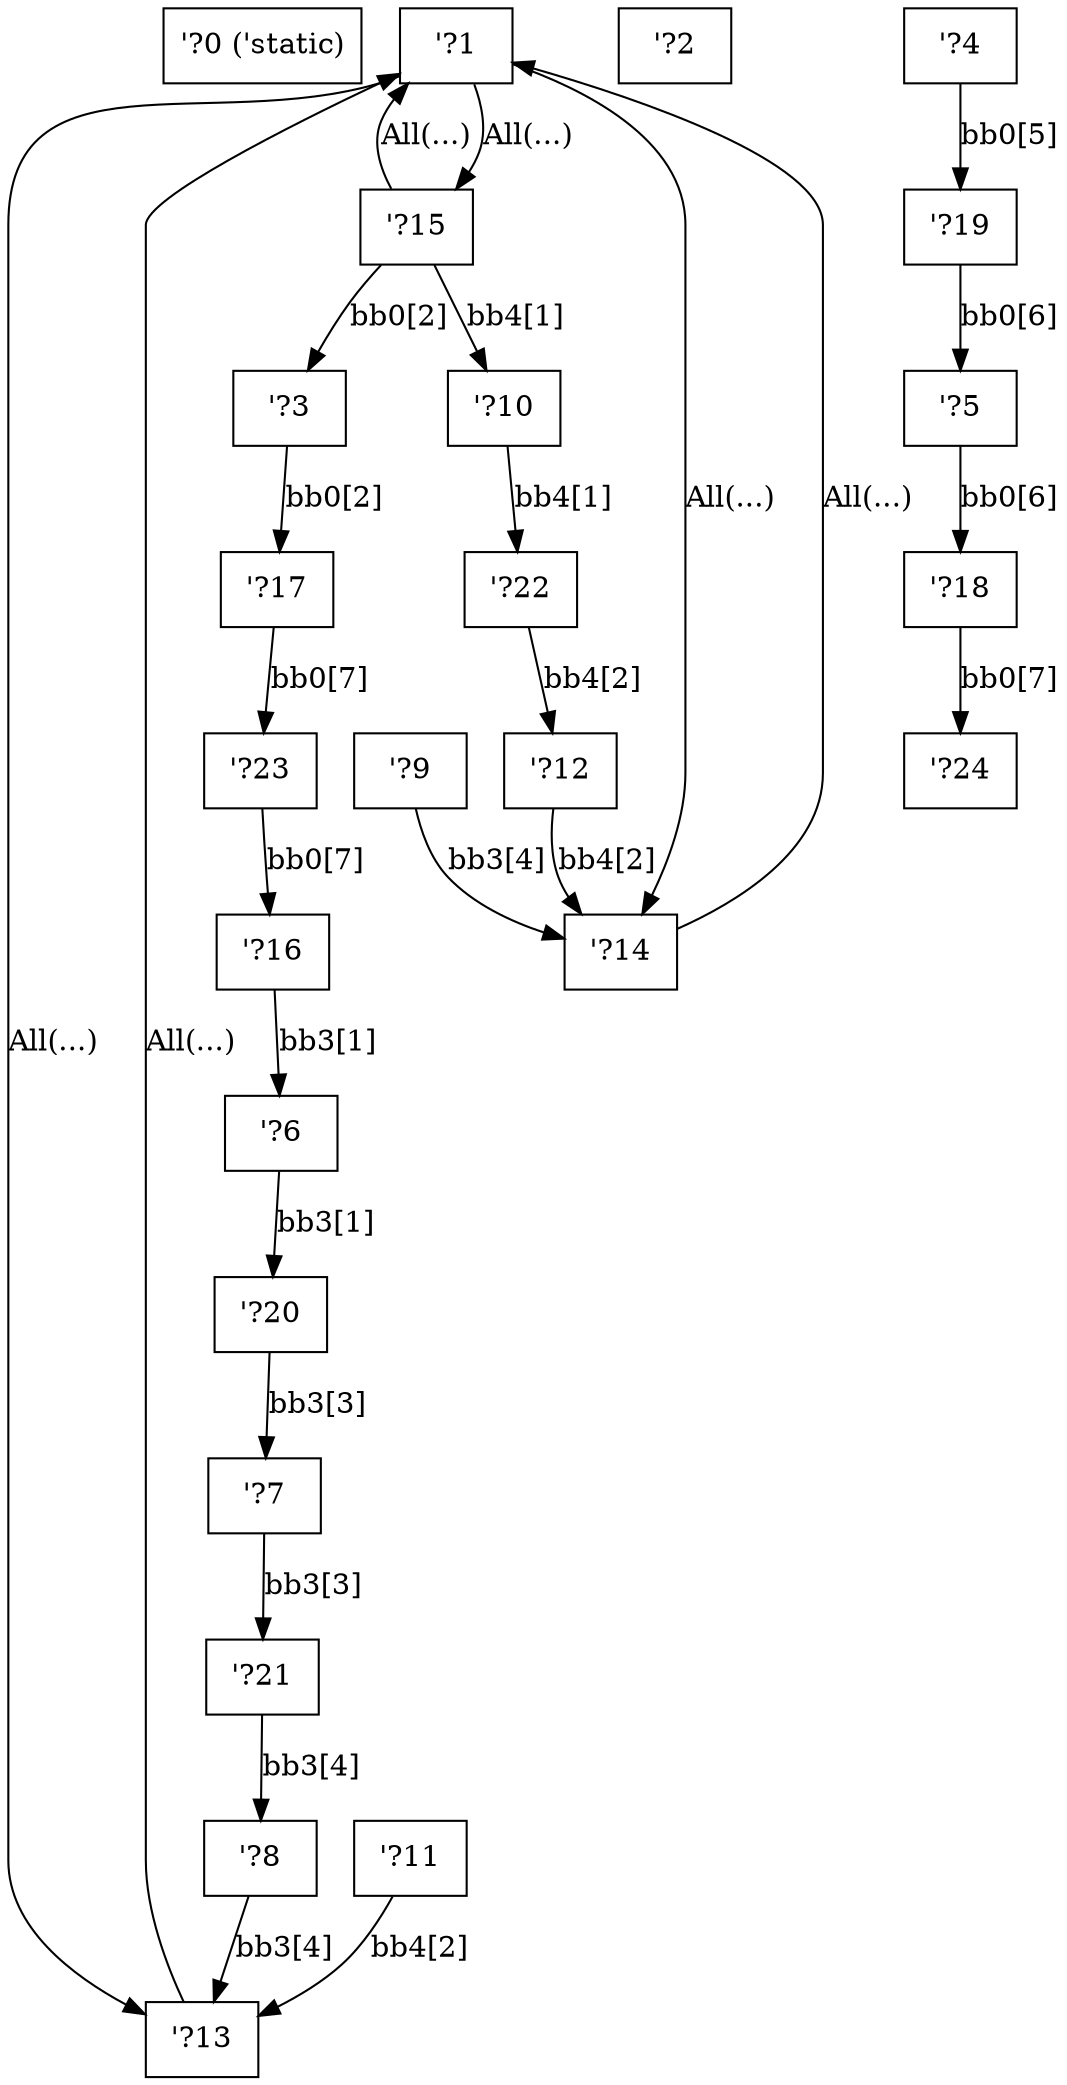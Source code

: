 digraph RegionInferenceContext {
    r0[label="\'?0 (\'static)"][shape="box"];
    r1[label="\'?1"][shape="box"];
    r2[label="\'?2"][shape="box"];
    r3[label="\'?3"][shape="box"];
    r4[label="\'?4"][shape="box"];
    r5[label="\'?5"][shape="box"];
    r6[label="\'?6"][shape="box"];
    r7[label="\'?7"][shape="box"];
    r8[label="\'?8"][shape="box"];
    r9[label="\'?9"][shape="box"];
    r10[label="\'?10"][shape="box"];
    r11[label="\'?11"][shape="box"];
    r12[label="\'?12"][shape="box"];
    r13[label="\'?13"][shape="box"];
    r14[label="\'?14"][shape="box"];
    r15[label="\'?15"][shape="box"];
    r16[label="\'?16"][shape="box"];
    r17[label="\'?17"][shape="box"];
    r18[label="\'?18"][shape="box"];
    r19[label="\'?19"][shape="box"];
    r20[label="\'?20"][shape="box"];
    r21[label="\'?21"][shape="box"];
    r22[label="\'?22"][shape="box"];
    r23[label="\'?23"][shape="box"];
    r24[label="\'?24"][shape="box"];
    r16 -> r6[label="bb3[1]"];
    r3 -> r17[label="bb0[2]"];
    r15 -> r3[label="bb0[2]"];
    r4 -> r19[label="bb0[5]"];
    r5 -> r18[label="bb0[6]"];
    r19 -> r5[label="bb0[6]"];
    r23 -> r16[label="bb0[7]"];
    r17 -> r23[label="bb0[7]"];
    r18 -> r24[label="bb0[7]"];
    r6 -> r20[label="bb3[1]"];
    r7 -> r21[label="bb3[3]"];
    r20 -> r7[label="bb3[3]"];
    r8 -> r13[label="bb3[4]"];
    r9 -> r14[label="bb3[4]"];
    r21 -> r8[label="bb3[4]"];
    r10 -> r22[label="bb4[1]"];
    r15 -> r10[label="bb4[1]"];
    r11 -> r13[label="bb4[2]"];
    r12 -> r14[label="bb4[2]"];
    r22 -> r12[label="bb4[2]"];
    r1 -> r15[label="All(...)"];
    r15 -> r1[label="All(...)"];
    r1 -> r13[label="All(...)"];
    r13 -> r1[label="All(...)"];
    r1 -> r14[label="All(...)"];
    r14 -> r1[label="All(...)"];
}
